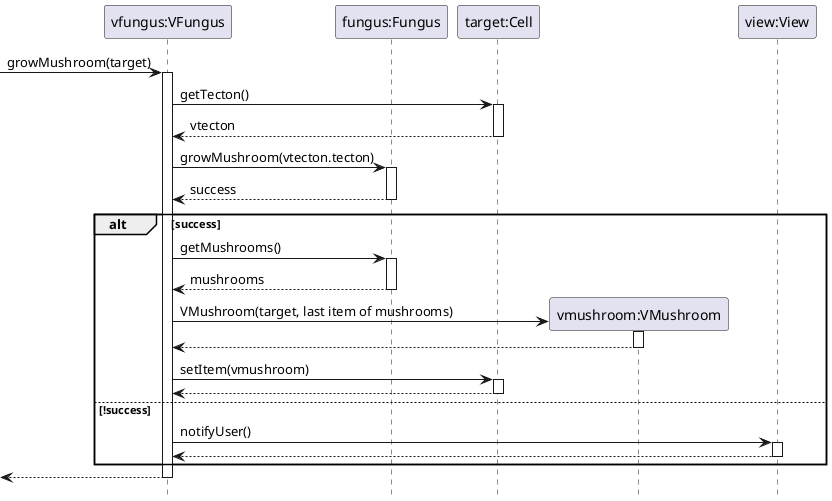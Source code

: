 @startuml growMushroom
hide footbox

participant "vfungus:VFungus" as vfungus
participant "fungus:Fungus" as fungus
participant "target:Cell" as target

participant "vmushroom:VMushroom" as vmushroom
participant "view:View" as view

-> vfungus : growMushroom(target)
activate vfungus
    vfungus -> target : getTecton()
    activate target
    return vtecton
    vfungus -> fungus : growMushroom(vtecton.tecton)
    activate fungus
    return success
    alt success
        vfungus -> fungus : getMushrooms()
        activate fungus
        return mushrooms
        create vmushroom
        vfungus -> vmushroom : VMushroom(target, last item of mushrooms)
        activate vmushroom
        return
        vfungus -> target : setItem(vmushroom)
        activate target
        return
    else !success
        vfungus -> view : notifyUser()
        activate view
        return
    end
return
@enduml